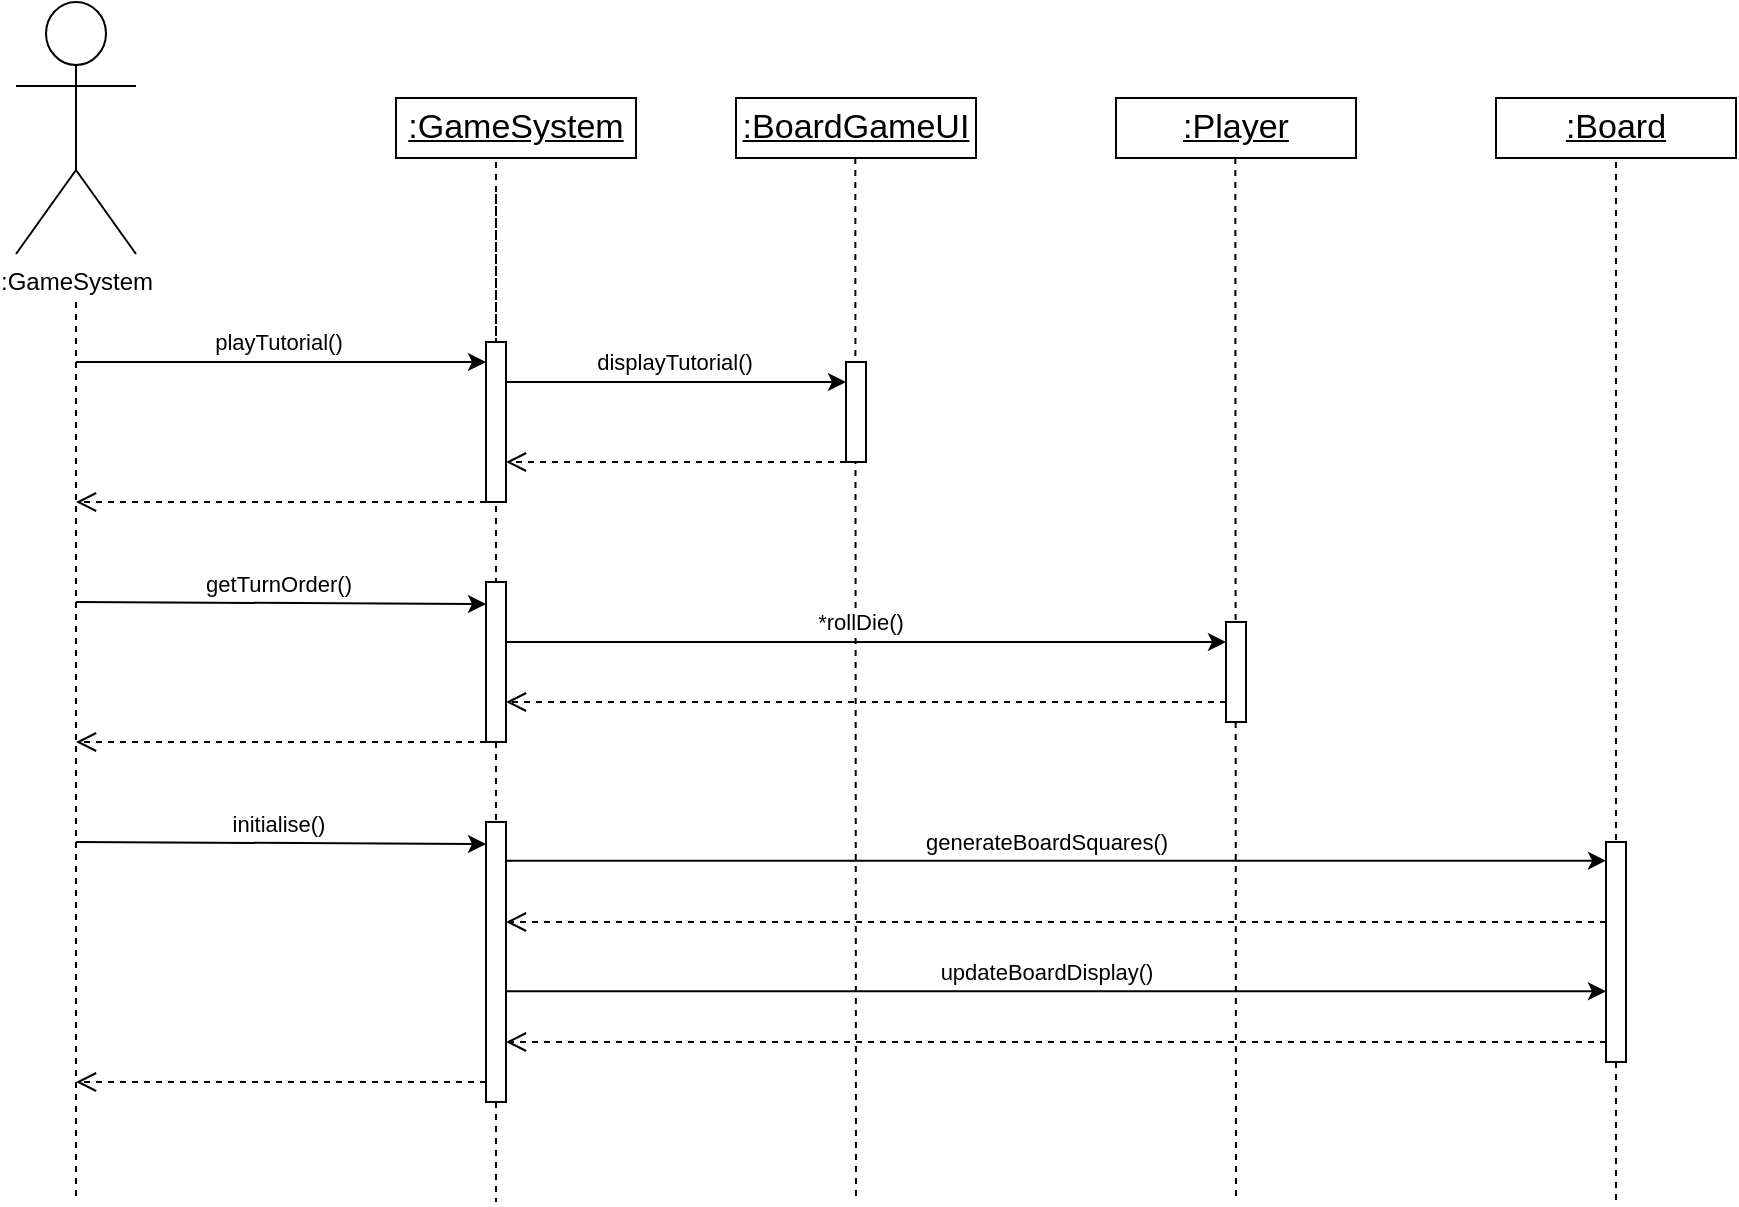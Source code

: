 <mxfile version="24.9.0" pages="4">
  <diagram id="BFhmOi5wU_xgaNPKwpR2" name="Start Game Setup &amp; Player Introduction">
    <mxGraphModel dx="1568" dy="797" grid="1" gridSize="10" guides="1" tooltips="1" connect="1" arrows="1" fold="1" page="1" pageScale="1" pageWidth="1169" pageHeight="827" math="0" shadow="0">
      <root>
        <mxCell id="0" />
        <mxCell id="1" parent="0" />
        <mxCell id="CB8T1kKB-QZbDKMBK94T-1" style="edgeStyle=orthogonalEdgeStyle;rounded=0;orthogonalLoop=1;jettySize=auto;html=1;dashed=1;endArrow=none;endFill=0;" parent="1" edge="1">
          <mxGeometry relative="1" as="geometry">
            <mxPoint x="70" y="640" as="targetPoint" />
            <mxPoint x="70" y="190" as="sourcePoint" />
          </mxGeometry>
        </mxCell>
        <mxCell id="CB8T1kKB-QZbDKMBK94T-2" value=":GameSystem" style="shape=umlActor;verticalLabelPosition=bottom;verticalAlign=top;html=1;outlineConnect=0;" parent="1" vertex="1">
          <mxGeometry x="40" y="40" width="60" height="126" as="geometry" />
        </mxCell>
        <mxCell id="CB8T1kKB-QZbDKMBK94T-4" value=":GameSystem" style="html=1;whiteSpace=wrap;fontStyle=4;fontSize=17;horizontal=1;" parent="1" vertex="1">
          <mxGeometry x="230" y="88" width="120" height="30" as="geometry" />
        </mxCell>
        <mxCell id="CB8T1kKB-QZbDKMBK94T-5" style="edgeStyle=orthogonalEdgeStyle;rounded=0;orthogonalLoop=1;jettySize=auto;html=1;dashed=1;endArrow=none;endFill=0;exitX=0.5;exitY=1;exitDx=0;exitDy=0;" parent="1" source="0vsVzLCJRV0ue-xMrHIm-22" edge="1">
          <mxGeometry relative="1" as="geometry">
            <mxPoint x="280" y="640" as="targetPoint" />
            <mxPoint x="280" y="136" as="sourcePoint" />
            <Array as="points">
              <mxPoint x="280" y="426" />
            </Array>
          </mxGeometry>
        </mxCell>
        <mxCell id="CB8T1kKB-QZbDKMBK94T-7" value="" style="edgeStyle=orthogonalEdgeStyle;rounded=0;orthogonalLoop=1;jettySize=auto;html=1;dashed=1;endArrow=none;endFill=0;exitX=0.5;exitY=1;exitDx=0;exitDy=0;" parent="1" source="CB8T1kKB-QZbDKMBK94T-4" edge="1">
          <mxGeometry relative="1" as="geometry">
            <mxPoint x="280" y="216" as="targetPoint" />
            <mxPoint x="280" y="76" as="sourcePoint" />
            <Array as="points">
              <mxPoint x="280" y="226" />
              <mxPoint x="280" y="226" />
            </Array>
          </mxGeometry>
        </mxCell>
        <mxCell id="0vsVzLCJRV0ue-xMrHIm-4" value="" style="endArrow=classic;html=1;rounded=0;" parent="1" target="0vsVzLCJRV0ue-xMrHIm-3" edge="1">
          <mxGeometry width="50" height="50" relative="1" as="geometry">
            <mxPoint x="70" y="220" as="sourcePoint" />
            <mxPoint x="160" y="220" as="targetPoint" />
          </mxGeometry>
        </mxCell>
        <mxCell id="0vsVzLCJRV0ue-xMrHIm-12" value="playTutorial()" style="edgeLabel;html=1;align=center;verticalAlign=middle;resizable=0;points=[];" parent="0vsVzLCJRV0ue-xMrHIm-4" vertex="1" connectable="0">
          <mxGeometry x="-0.019" relative="1" as="geometry">
            <mxPoint y="-10" as="offset" />
          </mxGeometry>
        </mxCell>
        <mxCell id="0vsVzLCJRV0ue-xMrHIm-19" value="" style="endArrow=classic;html=1;rounded=0;entryX=0;entryY=0;entryDx=0;entryDy=5;entryPerimeter=0;" parent="1" edge="1">
          <mxGeometry width="50" height="50" relative="1" as="geometry">
            <mxPoint x="70" y="340" as="sourcePoint" />
            <mxPoint x="275" y="341" as="targetPoint" />
          </mxGeometry>
        </mxCell>
        <mxCell id="0vsVzLCJRV0ue-xMrHIm-20" value="getTurnOrder()" style="edgeLabel;html=1;align=center;verticalAlign=middle;resizable=0;points=[];" parent="0vsVzLCJRV0ue-xMrHIm-19" vertex="1" connectable="0">
          <mxGeometry x="-0.019" relative="1" as="geometry">
            <mxPoint y="-10" as="offset" />
          </mxGeometry>
        </mxCell>
        <mxCell id="0vsVzLCJRV0ue-xMrHIm-23" value="" style="edgeStyle=orthogonalEdgeStyle;rounded=0;orthogonalLoop=1;jettySize=auto;html=1;dashed=1;endArrow=none;endFill=0;exitX=0.5;exitY=1;exitDx=0;exitDy=0;" parent="1" target="0vsVzLCJRV0ue-xMrHIm-22" edge="1">
          <mxGeometry relative="1" as="geometry">
            <mxPoint x="280" y="480" as="targetPoint" />
            <mxPoint x="280" y="136" as="sourcePoint" />
            <Array as="points">
              <mxPoint x="280" y="260" />
              <mxPoint x="280" y="260" />
            </Array>
          </mxGeometry>
        </mxCell>
        <mxCell id="0vsVzLCJRV0ue-xMrHIm-22" value="" style="html=1;points=[[0,0,0,0,5],[0,1,0,0,-5],[1,0,0,0,5],[1,1,0,0,-5]];perimeter=orthogonalPerimeter;outlineConnect=0;targetShapes=umlLifeline;portConstraint=eastwest;newEdgeStyle={&quot;curved&quot;:0,&quot;rounded&quot;:0};" parent="1" vertex="1">
          <mxGeometry x="275" y="330" width="10" height="80" as="geometry" />
        </mxCell>
        <mxCell id="0vsVzLCJRV0ue-xMrHIm-3" value="" style="html=1;points=[[0,0,0,0,5],[0,1,0,0,-5],[1,0,0,0,5],[1,1,0,0,-5]];perimeter=orthogonalPerimeter;outlineConnect=0;targetShapes=umlLifeline;portConstraint=eastwest;newEdgeStyle={&quot;curved&quot;:0,&quot;rounded&quot;:0};" parent="1" vertex="1">
          <mxGeometry x="275" y="210" width="10" height="80" as="geometry" />
        </mxCell>
        <mxCell id="0vsVzLCJRV0ue-xMrHIm-24" value="" style="endArrow=classic;html=1;rounded=0;entryX=0;entryY=0;entryDx=0;entryDy=5;entryPerimeter=0;" parent="1" edge="1">
          <mxGeometry width="50" height="50" relative="1" as="geometry">
            <mxPoint x="70" y="460" as="sourcePoint" />
            <mxPoint x="275" y="461" as="targetPoint" />
          </mxGeometry>
        </mxCell>
        <mxCell id="0vsVzLCJRV0ue-xMrHIm-25" value="initialise()" style="edgeLabel;html=1;align=center;verticalAlign=middle;resizable=0;points=[];" parent="0vsVzLCJRV0ue-xMrHIm-24" vertex="1" connectable="0">
          <mxGeometry x="-0.019" relative="1" as="geometry">
            <mxPoint y="-10" as="offset" />
          </mxGeometry>
        </mxCell>
        <mxCell id="0vsVzLCJRV0ue-xMrHIm-27" value="" style="html=1;points=[[0,0,0,0,5],[0,1,0,0,-5],[1,0,0,0,5],[1,1,0,0,-5]];perimeter=orthogonalPerimeter;outlineConnect=0;targetShapes=umlLifeline;portConstraint=eastwest;newEdgeStyle={&quot;curved&quot;:0,&quot;rounded&quot;:0};" parent="1" vertex="1">
          <mxGeometry x="275" y="450" width="10" height="140" as="geometry" />
        </mxCell>
        <mxCell id="Nckeg02XJ0LHELRJPL2k-1" value=":BoardGameUI" style="html=1;whiteSpace=wrap;fontStyle=4;fontSize=17;horizontal=1;" parent="1" vertex="1">
          <mxGeometry x="400" y="88" width="120" height="30" as="geometry" />
        </mxCell>
        <mxCell id="Nckeg02XJ0LHELRJPL2k-2" value="" style="endArrow=classic;html=1;rounded=0;" parent="1" edge="1" target="Nckeg02XJ0LHELRJPL2k-6">
          <mxGeometry width="50" height="50" relative="1" as="geometry">
            <mxPoint x="285" y="230" as="sourcePoint" />
            <mxPoint x="450" y="230" as="targetPoint" />
          </mxGeometry>
        </mxCell>
        <mxCell id="Nckeg02XJ0LHELRJPL2k-3" value="displayTutorial()" style="edgeLabel;html=1;align=center;verticalAlign=middle;resizable=0;points=[];strokeColor=#FF7575;fillColor=#FF6666;" parent="Nckeg02XJ0LHELRJPL2k-2" vertex="1" connectable="0">
          <mxGeometry x="-0.019" relative="1" as="geometry">
            <mxPoint y="-10" as="offset" />
          </mxGeometry>
        </mxCell>
        <mxCell id="Nckeg02XJ0LHELRJPL2k-8" value="" style="edgeStyle=orthogonalEdgeStyle;rounded=0;orthogonalLoop=1;jettySize=auto;html=1;dashed=1;endArrow=none;endFill=0;exitX=0.5;exitY=1;exitDx=0;exitDy=0;" parent="1" edge="1">
          <mxGeometry relative="1" as="geometry">
            <mxPoint x="460" y="640" as="targetPoint" />
            <mxPoint x="459.66" y="118" as="sourcePoint" />
            <Array as="points">
              <mxPoint x="460" y="210" />
              <mxPoint x="460" y="210" />
            </Array>
          </mxGeometry>
        </mxCell>
        <mxCell id="Nckeg02XJ0LHELRJPL2k-6" value="" style="html=1;points=[[0,0,0,0,5],[0,1,0,0,-5],[1,0,0,0,5],[1,1,0,0,-5]];perimeter=orthogonalPerimeter;outlineConnect=0;targetShapes=umlLifeline;portConstraint=eastwest;newEdgeStyle={&quot;curved&quot;:0,&quot;rounded&quot;:0};" parent="1" vertex="1">
          <mxGeometry x="455" y="220" width="10" height="50" as="geometry" />
        </mxCell>
        <mxCell id="Nckeg02XJ0LHELRJPL2k-11" value=":Player" style="html=1;whiteSpace=wrap;fontStyle=4;fontSize=17;horizontal=1;" parent="1" vertex="1">
          <mxGeometry x="590" y="88" width="120" height="30" as="geometry" />
        </mxCell>
        <mxCell id="Nckeg02XJ0LHELRJPL2k-12" value="" style="edgeStyle=orthogonalEdgeStyle;rounded=0;orthogonalLoop=1;jettySize=auto;html=1;dashed=1;endArrow=none;endFill=0;exitX=0.5;exitY=1;exitDx=0;exitDy=0;" parent="1" edge="1">
          <mxGeometry relative="1" as="geometry">
            <mxPoint x="650" y="640" as="targetPoint" />
            <mxPoint x="649.66" y="118" as="sourcePoint" />
            <Array as="points">
              <mxPoint x="650" y="210" />
              <mxPoint x="650" y="210" />
            </Array>
          </mxGeometry>
        </mxCell>
        <mxCell id="Nckeg02XJ0LHELRJPL2k-13" value="" style="html=1;points=[[0,0,0,0,5],[0,1,0,0,-5],[1,0,0,0,5],[1,1,0,0,-5]];perimeter=orthogonalPerimeter;outlineConnect=0;targetShapes=umlLifeline;portConstraint=eastwest;newEdgeStyle={&quot;curved&quot;:0,&quot;rounded&quot;:0};" parent="1" vertex="1">
          <mxGeometry x="645" y="350" width="10" height="50" as="geometry" />
        </mxCell>
        <mxCell id="Nckeg02XJ0LHELRJPL2k-14" value="" style="endArrow=classic;html=1;rounded=0;" parent="1" edge="1">
          <mxGeometry width="50" height="50" relative="1" as="geometry">
            <mxPoint x="285" y="360" as="sourcePoint" />
            <mxPoint x="645" y="360" as="targetPoint" />
          </mxGeometry>
        </mxCell>
        <mxCell id="Nckeg02XJ0LHELRJPL2k-15" value="*rollDie()" style="edgeLabel;html=1;align=center;verticalAlign=middle;resizable=0;points=[];" parent="Nckeg02XJ0LHELRJPL2k-14" vertex="1" connectable="0">
          <mxGeometry x="-0.019" relative="1" as="geometry">
            <mxPoint y="-10" as="offset" />
          </mxGeometry>
        </mxCell>
        <mxCell id="Nckeg02XJ0LHELRJPL2k-18" value=":Board" style="html=1;whiteSpace=wrap;fontStyle=4;fontSize=17;horizontal=1;" parent="1" vertex="1">
          <mxGeometry x="780" y="88" width="120" height="30" as="geometry" />
        </mxCell>
        <mxCell id="Nckeg02XJ0LHELRJPL2k-19" value="" style="edgeStyle=orthogonalEdgeStyle;rounded=0;orthogonalLoop=1;jettySize=auto;html=1;dashed=1;endArrow=none;endFill=0;" parent="1" edge="1">
          <mxGeometry relative="1" as="geometry">
            <mxPoint x="840" y="640" as="targetPoint" />
            <mxPoint x="840" y="120" as="sourcePoint" />
            <Array as="points">
              <mxPoint x="839.66" y="120" />
              <mxPoint x="839.66" y="120" />
            </Array>
          </mxGeometry>
        </mxCell>
        <mxCell id="Nckeg02XJ0LHELRJPL2k-20" value="" style="html=1;points=[[0,0,0,0,5],[0,1,0,0,-5],[1,0,0,0,5],[1,1,0,0,-5]];perimeter=orthogonalPerimeter;outlineConnect=0;targetShapes=umlLifeline;portConstraint=eastwest;newEdgeStyle={&quot;curved&quot;:0,&quot;rounded&quot;:0};" parent="1" vertex="1">
          <mxGeometry x="835" y="460" width="10" height="110" as="geometry" />
        </mxCell>
        <mxCell id="Nckeg02XJ0LHELRJPL2k-22" value="" style="endArrow=classic;html=1;rounded=0;" parent="1" edge="1">
          <mxGeometry width="50" height="50" relative="1" as="geometry">
            <mxPoint x="285" y="469.32" as="sourcePoint" />
            <mxPoint x="835" y="469.32" as="targetPoint" />
          </mxGeometry>
        </mxCell>
        <mxCell id="Nckeg02XJ0LHELRJPL2k-23" value="generateBoardSquares()" style="edgeLabel;html=1;align=center;verticalAlign=middle;resizable=0;points=[];" parent="Nckeg02XJ0LHELRJPL2k-22" vertex="1" connectable="0">
          <mxGeometry x="-0.019" relative="1" as="geometry">
            <mxPoint y="-10" as="offset" />
          </mxGeometry>
        </mxCell>
        <mxCell id="Nckeg02XJ0LHELRJPL2k-27" value="" style="endArrow=classic;html=1;rounded=0;" parent="1" edge="1">
          <mxGeometry width="50" height="50" relative="1" as="geometry">
            <mxPoint x="285" y="534.66" as="sourcePoint" />
            <mxPoint x="835" y="534.66" as="targetPoint" />
          </mxGeometry>
        </mxCell>
        <mxCell id="Nckeg02XJ0LHELRJPL2k-28" value="updateBoardDisplay()" style="edgeLabel;html=1;align=center;verticalAlign=middle;resizable=0;points=[];" parent="Nckeg02XJ0LHELRJPL2k-27" vertex="1" connectable="0">
          <mxGeometry x="-0.019" relative="1" as="geometry">
            <mxPoint y="-10" as="offset" />
          </mxGeometry>
        </mxCell>
        <mxCell id="0EaGILhdGWdBPfuvwY8q-1" value="" style="html=1;verticalAlign=bottom;endArrow=open;dashed=1;endSize=8;curved=0;rounded=0;" edge="1" parent="1" target="0vsVzLCJRV0ue-xMrHIm-3">
          <mxGeometry relative="1" as="geometry">
            <mxPoint x="310" y="270" as="targetPoint" />
            <mxPoint x="455" y="270" as="sourcePoint" />
          </mxGeometry>
        </mxCell>
        <mxCell id="0EaGILhdGWdBPfuvwY8q-3" value="" style="html=1;verticalAlign=bottom;endArrow=open;dashed=1;endSize=8;curved=0;rounded=0;" edge="1" parent="1" source="0vsVzLCJRV0ue-xMrHIm-3">
          <mxGeometry relative="1" as="geometry">
            <mxPoint x="70" y="290" as="targetPoint" />
            <mxPoint x="270" y="290" as="sourcePoint" />
          </mxGeometry>
        </mxCell>
        <mxCell id="0EaGILhdGWdBPfuvwY8q-4" value="" style="html=1;verticalAlign=bottom;endArrow=open;dashed=1;endSize=8;curved=0;rounded=0;" edge="1" parent="1">
          <mxGeometry relative="1" as="geometry">
            <mxPoint x="285" y="390" as="targetPoint" />
            <mxPoint x="645" y="390" as="sourcePoint" />
          </mxGeometry>
        </mxCell>
        <mxCell id="0EaGILhdGWdBPfuvwY8q-5" value="" style="html=1;verticalAlign=bottom;endArrow=open;dashed=1;endSize=8;curved=0;rounded=0;" edge="1" parent="1" source="0vsVzLCJRV0ue-xMrHIm-22">
          <mxGeometry relative="1" as="geometry">
            <mxPoint x="70" y="410" as="targetPoint" />
            <mxPoint x="260" y="410" as="sourcePoint" />
          </mxGeometry>
        </mxCell>
        <mxCell id="0EaGILhdGWdBPfuvwY8q-6" value="" style="html=1;verticalAlign=bottom;endArrow=open;dashed=1;endSize=8;curved=0;rounded=0;exitX=0.5;exitY=0.364;exitDx=0;exitDy=0;exitPerimeter=0;" edge="1" parent="1" target="0vsVzLCJRV0ue-xMrHIm-27">
          <mxGeometry relative="1" as="geometry">
            <mxPoint x="310" y="500" as="targetPoint" />
            <mxPoint x="835" y="500.04" as="sourcePoint" />
            <Array as="points">
              <mxPoint x="335" y="500" />
            </Array>
          </mxGeometry>
        </mxCell>
        <mxCell id="0EaGILhdGWdBPfuvwY8q-7" value="" style="html=1;verticalAlign=bottom;endArrow=open;dashed=1;endSize=8;curved=0;rounded=0;exitX=0.5;exitY=0.364;exitDx=0;exitDy=0;exitPerimeter=0;" edge="1" parent="1">
          <mxGeometry relative="1" as="geometry">
            <mxPoint x="285" y="560" as="targetPoint" />
            <mxPoint x="835" y="560.04" as="sourcePoint" />
            <Array as="points">
              <mxPoint x="335" y="560" />
            </Array>
          </mxGeometry>
        </mxCell>
        <mxCell id="0EaGILhdGWdBPfuvwY8q-8" value="" style="html=1;verticalAlign=bottom;endArrow=open;dashed=1;endSize=8;curved=0;rounded=0;" edge="1" parent="1">
          <mxGeometry relative="1" as="geometry">
            <mxPoint x="70" y="580" as="targetPoint" />
            <mxPoint x="275" y="580" as="sourcePoint" />
          </mxGeometry>
        </mxCell>
      </root>
    </mxGraphModel>
  </diagram>
  <diagram id="1gTBsRZRr8wAKN8Hd8PT" name="Resolve End of Round">
    <mxGraphModel dx="1568" dy="797" grid="1" gridSize="10" guides="1" tooltips="1" connect="1" arrows="1" fold="1" page="1" pageScale="1" pageWidth="1169" pageHeight="827" math="0" shadow="0">
      <root>
        <mxCell id="0" />
        <mxCell id="1" parent="0" />
        <mxCell id="EyYJ2yW6J9hGM3Kc2w8u-1" style="edgeStyle=orthogonalEdgeStyle;rounded=0;orthogonalLoop=1;jettySize=auto;html=1;dashed=1;endArrow=none;endFill=0;" parent="1" edge="1">
          <mxGeometry relative="1" as="geometry">
            <mxPoint x="80" y="440" as="targetPoint" />
            <mxPoint x="80" y="190" as="sourcePoint" />
          </mxGeometry>
        </mxCell>
        <mxCell id="EyYJ2yW6J9hGM3Kc2w8u-2" value=":Player" style="shape=umlActor;verticalLabelPosition=bottom;verticalAlign=top;html=1;outlineConnect=0;" parent="1" vertex="1">
          <mxGeometry x="50" y="40" width="60" height="126" as="geometry" />
        </mxCell>
        <mxCell id="EyYJ2yW6J9hGM3Kc2w8u-3" value=":GameSystem" style="html=1;whiteSpace=wrap;fontStyle=4;fontSize=17;horizontal=1;" parent="1" vertex="1">
          <mxGeometry x="240" y="88" width="120" height="30" as="geometry" />
        </mxCell>
        <mxCell id="EyYJ2yW6J9hGM3Kc2w8u-4" value="" style="edgeStyle=orthogonalEdgeStyle;rounded=0;orthogonalLoop=1;jettySize=auto;html=1;dashed=1;endArrow=none;endFill=0;exitX=0.5;exitY=1;exitDx=0;exitDy=0;" parent="1" source="EyYJ2yW6J9hGM3Kc2w8u-3" edge="1">
          <mxGeometry relative="1" as="geometry">
            <mxPoint x="290" y="216" as="targetPoint" />
            <mxPoint x="290" y="76" as="sourcePoint" />
            <Array as="points">
              <mxPoint x="290" y="226" />
              <mxPoint x="290" y="226" />
            </Array>
          </mxGeometry>
        </mxCell>
        <mxCell id="EyYJ2yW6J9hGM3Kc2w8u-5" value="" style="endArrow=classic;html=1;rounded=0;" parent="1" target="EyYJ2yW6J9hGM3Kc2w8u-9" edge="1">
          <mxGeometry width="50" height="50" relative="1" as="geometry">
            <mxPoint x="80" y="220" as="sourcePoint" />
            <mxPoint x="170" y="220" as="targetPoint" />
          </mxGeometry>
        </mxCell>
        <mxCell id="EyYJ2yW6J9hGM3Kc2w8u-6" value="endRound()" style="edgeLabel;html=1;align=center;verticalAlign=middle;resizable=0;points=[];" parent="EyYJ2yW6J9hGM3Kc2w8u-5" vertex="1" connectable="0">
          <mxGeometry x="-0.019" relative="1" as="geometry">
            <mxPoint y="-10" as="offset" />
          </mxGeometry>
        </mxCell>
        <mxCell id="EyYJ2yW6J9hGM3Kc2w8u-8" value="" style="edgeStyle=orthogonalEdgeStyle;rounded=0;orthogonalLoop=1;jettySize=auto;html=1;dashed=1;endArrow=none;endFill=0;exitX=0.5;exitY=1;exitDx=0;exitDy=0;" parent="1" edge="1">
          <mxGeometry relative="1" as="geometry">
            <mxPoint x="290" y="440" as="targetPoint" />
            <mxPoint x="290" y="136" as="sourcePoint" />
            <Array as="points">
              <mxPoint x="290" y="260" />
              <mxPoint x="290" y="260" />
            </Array>
          </mxGeometry>
        </mxCell>
        <mxCell id="EyYJ2yW6J9hGM3Kc2w8u-9" value="" style="html=1;points=[[0,0,0,0,5],[0,1,0,0,-5],[1,0,0,0,5],[1,1,0,0,-5]];perimeter=orthogonalPerimeter;outlineConnect=0;targetShapes=umlLifeline;portConstraint=eastwest;newEdgeStyle={&quot;curved&quot;:0,&quot;rounded&quot;:0};" parent="1" vertex="1">
          <mxGeometry x="285" y="210" width="10" height="180" as="geometry" />
        </mxCell>
        <mxCell id="EyYJ2yW6J9hGM3Kc2w8u-10" value="" style="endArrow=classic;html=1;rounded=0;" parent="1" target="EyYJ2yW6J9hGM3Kc2w8u-14" edge="1">
          <mxGeometry width="50" height="50" relative="1" as="geometry">
            <mxPoint x="295" y="230" as="sourcePoint" />
            <mxPoint x="385" y="230" as="targetPoint" />
          </mxGeometry>
        </mxCell>
        <mxCell id="EyYJ2yW6J9hGM3Kc2w8u-11" value="generateMoreSquares()" style="edgeLabel;html=1;align=center;verticalAlign=middle;resizable=0;points=[];" parent="EyYJ2yW6J9hGM3Kc2w8u-10" vertex="1" connectable="0">
          <mxGeometry x="-0.019" relative="1" as="geometry">
            <mxPoint y="-10" as="offset" />
          </mxGeometry>
        </mxCell>
        <mxCell id="EyYJ2yW6J9hGM3Kc2w8u-12" value=":Board" style="html=1;whiteSpace=wrap;fontStyle=4;fontSize=17;horizontal=1;" parent="1" vertex="1">
          <mxGeometry x="455" y="88" width="100" height="30" as="geometry" />
        </mxCell>
        <mxCell id="EyYJ2yW6J9hGM3Kc2w8u-13" value="" style="edgeStyle=orthogonalEdgeStyle;rounded=0;orthogonalLoop=1;jettySize=auto;html=1;dashed=1;endArrow=none;endFill=0;exitX=0.5;exitY=1;exitDx=0;exitDy=0;" parent="1" edge="1">
          <mxGeometry relative="1" as="geometry">
            <mxPoint x="505" y="440" as="targetPoint" />
            <mxPoint x="504.71" y="118" as="sourcePoint" />
            <Array as="points">
              <mxPoint x="504.71" y="242" />
              <mxPoint x="504.71" y="242" />
            </Array>
          </mxGeometry>
        </mxCell>
        <mxCell id="EyYJ2yW6J9hGM3Kc2w8u-14" value="" style="html=1;points=[[0,0,0,0,5],[0,1,0,0,-5],[1,0,0,0,5],[1,1,0,0,-5]];perimeter=orthogonalPerimeter;outlineConnect=0;targetShapes=umlLifeline;portConstraint=eastwest;newEdgeStyle={&quot;curved&quot;:0,&quot;rounded&quot;:0};" parent="1" vertex="1">
          <mxGeometry x="500" y="220" width="10" height="150" as="geometry" />
        </mxCell>
        <mxCell id="3tpPP3syLz1Yh3ShNfxO-2" value=":Pothole" style="html=1;whiteSpace=wrap;fontStyle=4;fontSize=17;horizontal=1;" parent="1" vertex="1">
          <mxGeometry x="640" y="88" width="100" height="30" as="geometry" />
        </mxCell>
        <mxCell id="3tpPP3syLz1Yh3ShNfxO-3" value="" style="edgeStyle=orthogonalEdgeStyle;rounded=0;orthogonalLoop=1;jettySize=auto;html=1;dashed=1;endArrow=none;endFill=0;exitX=0.5;exitY=1;exitDx=0;exitDy=0;" parent="1" edge="1">
          <mxGeometry relative="1" as="geometry">
            <mxPoint x="690" y="440" as="targetPoint" />
            <mxPoint x="689.71" y="118" as="sourcePoint" />
            <Array as="points">
              <mxPoint x="689.71" y="242" />
              <mxPoint x="689.71" y="242" />
            </Array>
          </mxGeometry>
        </mxCell>
        <mxCell id="3tpPP3syLz1Yh3ShNfxO-4" value="" style="html=1;points=[[0,0,0,0,5],[0,1,0,0,-5],[1,0,0,0,5],[1,1,0,0,-5]];perimeter=orthogonalPerimeter;outlineConnect=0;targetShapes=umlLifeline;portConstraint=eastwest;newEdgeStyle={&quot;curved&quot;:0,&quot;rounded&quot;:0};" parent="1" vertex="1">
          <mxGeometry x="685" y="250" width="10" height="50" as="geometry" />
        </mxCell>
        <mxCell id="3tpPP3syLz1Yh3ShNfxO-5" value="" style="endArrow=classic;html=1;rounded=0;" parent="1" edge="1">
          <mxGeometry width="50" height="50" relative="1" as="geometry">
            <mxPoint x="510" y="254.66" as="sourcePoint" />
            <mxPoint x="685" y="254.66" as="targetPoint" />
          </mxGeometry>
        </mxCell>
        <mxCell id="3tpPP3syLz1Yh3ShNfxO-6" value="increasePotholeSize()" style="edgeLabel;html=1;align=center;verticalAlign=middle;resizable=0;points=[];" parent="3tpPP3syLz1Yh3ShNfxO-5" vertex="1" connectable="0">
          <mxGeometry x="-0.019" relative="1" as="geometry">
            <mxPoint y="-10" as="offset" />
          </mxGeometry>
        </mxCell>
        <mxCell id="3tpPP3syLz1Yh3ShNfxO-11" value="" style="endArrow=classic;html=1;rounded=0;" parent="1" edge="1">
          <mxGeometry width="50" height="50" relative="1" as="geometry">
            <mxPoint x="295" y="330" as="sourcePoint" />
            <mxPoint x="500" y="330" as="targetPoint" />
          </mxGeometry>
        </mxCell>
        <mxCell id="3tpPP3syLz1Yh3ShNfxO-12" value="updateBoardDisplay()" style="edgeLabel;html=1;align=center;verticalAlign=middle;resizable=0;points=[];" parent="3tpPP3syLz1Yh3ShNfxO-11" vertex="1" connectable="0">
          <mxGeometry x="-0.019" relative="1" as="geometry">
            <mxPoint y="-10" as="offset" />
          </mxGeometry>
        </mxCell>
        <mxCell id="cSmAuIlRUAFHHIZZqVkZ-1" value="" style="html=1;verticalAlign=bottom;endArrow=open;dashed=1;endSize=8;curved=0;rounded=0;" edge="1" parent="1" target="EyYJ2yW6J9hGM3Kc2w8u-14">
          <mxGeometry relative="1" as="geometry">
            <mxPoint x="550" y="290" as="targetPoint" />
            <mxPoint x="685" y="290" as="sourcePoint" />
          </mxGeometry>
        </mxCell>
        <mxCell id="cSmAuIlRUAFHHIZZqVkZ-2" value="" style="html=1;verticalAlign=bottom;endArrow=open;dashed=1;endSize=8;curved=0;rounded=0;" edge="1" parent="1">
          <mxGeometry relative="1" as="geometry">
            <mxPoint x="295" y="299.66" as="targetPoint" />
            <mxPoint x="500" y="299.66" as="sourcePoint" />
          </mxGeometry>
        </mxCell>
        <mxCell id="cSmAuIlRUAFHHIZZqVkZ-3" value="" style="html=1;verticalAlign=bottom;endArrow=open;dashed=1;endSize=8;curved=0;rounded=0;" edge="1" parent="1">
          <mxGeometry relative="1" as="geometry">
            <mxPoint x="295" y="360" as="targetPoint" />
            <mxPoint x="500" y="360" as="sourcePoint" />
          </mxGeometry>
        </mxCell>
        <mxCell id="cSmAuIlRUAFHHIZZqVkZ-4" value="" style="html=1;verticalAlign=bottom;endArrow=open;dashed=1;endSize=8;curved=0;rounded=0;" edge="1" parent="1">
          <mxGeometry relative="1" as="geometry">
            <mxPoint x="80" y="380" as="targetPoint" />
            <mxPoint x="285" y="380" as="sourcePoint" />
          </mxGeometry>
        </mxCell>
      </root>
    </mxGraphModel>
  </diagram>
  <diagram id="SiPAjbxsBSBmqvlJHXYI" name="Declare game winner">
    <mxGraphModel dx="1299" dy="661" grid="1" gridSize="10" guides="1" tooltips="1" connect="1" arrows="1" fold="1" page="1" pageScale="1" pageWidth="1169" pageHeight="827" math="0" shadow="0">
      <root>
        <mxCell id="0" />
        <mxCell id="1" parent="0" />
        <mxCell id="mCKuifK9pSoZSj8asz60-1" style="edgeStyle=orthogonalEdgeStyle;rounded=0;orthogonalLoop=1;jettySize=auto;html=1;dashed=1;endArrow=none;endFill=0;" parent="1" edge="1">
          <mxGeometry relative="1" as="geometry">
            <mxPoint x="80" y="400" as="targetPoint" />
            <mxPoint x="80" y="190" as="sourcePoint" />
          </mxGeometry>
        </mxCell>
        <mxCell id="mCKuifK9pSoZSj8asz60-2" value=":GameSystem" style="shape=umlActor;verticalLabelPosition=bottom;verticalAlign=top;html=1;outlineConnect=0;" parent="1" vertex="1">
          <mxGeometry x="50" y="40" width="60" height="126" as="geometry" />
        </mxCell>
        <mxCell id="mCKuifK9pSoZSj8asz60-3" value=":BoardGameUI" style="html=1;whiteSpace=wrap;fontStyle=4;fontSize=17;horizontal=1;" parent="1" vertex="1">
          <mxGeometry x="230" y="88" width="120" height="30" as="geometry" />
        </mxCell>
        <mxCell id="mCKuifK9pSoZSj8asz60-4" value="" style="edgeStyle=orthogonalEdgeStyle;rounded=0;orthogonalLoop=1;jettySize=auto;html=1;dashed=1;endArrow=none;endFill=0;exitX=0.5;exitY=1;exitDx=0;exitDy=0;" parent="1" source="mCKuifK9pSoZSj8asz60-3" edge="1">
          <mxGeometry relative="1" as="geometry">
            <mxPoint x="290" y="216" as="targetPoint" />
            <mxPoint x="290" y="76" as="sourcePoint" />
            <Array as="points">
              <mxPoint x="290" y="226" />
              <mxPoint x="290" y="226" />
            </Array>
          </mxGeometry>
        </mxCell>
        <mxCell id="mCKuifK9pSoZSj8asz60-5" value="" style="endArrow=classic;html=1;rounded=0;" parent="1" target="mCKuifK9pSoZSj8asz60-9" edge="1">
          <mxGeometry width="50" height="50" relative="1" as="geometry">
            <mxPoint x="80" y="220" as="sourcePoint" />
            <mxPoint x="170" y="220" as="targetPoint" />
          </mxGeometry>
        </mxCell>
        <mxCell id="mCKuifK9pSoZSj8asz60-6" value="declareWinner()" style="edgeLabel;html=1;align=center;verticalAlign=middle;resizable=0;points=[];" parent="mCKuifK9pSoZSj8asz60-5" vertex="1" connectable="0">
          <mxGeometry x="-0.019" relative="1" as="geometry">
            <mxPoint y="-10" as="offset" />
          </mxGeometry>
        </mxCell>
        <mxCell id="mCKuifK9pSoZSj8asz60-8" value="" style="edgeStyle=orthogonalEdgeStyle;rounded=0;orthogonalLoop=1;jettySize=auto;html=1;dashed=1;endArrow=none;endFill=0;exitX=0.5;exitY=1;exitDx=0;exitDy=0;" parent="1" edge="1">
          <mxGeometry relative="1" as="geometry">
            <mxPoint x="290" y="400" as="targetPoint" />
            <mxPoint x="290" y="136" as="sourcePoint" />
            <Array as="points">
              <mxPoint x="290" y="260" />
              <mxPoint x="290" y="260" />
            </Array>
          </mxGeometry>
        </mxCell>
        <mxCell id="mCKuifK9pSoZSj8asz60-9" value="" style="html=1;points=[[0,0,0,0,5],[0,1,0,0,-5],[1,0,0,0,5],[1,1,0,0,-5]];perimeter=orthogonalPerimeter;outlineConnect=0;targetShapes=umlLifeline;portConstraint=eastwest;newEdgeStyle={&quot;curved&quot;:0,&quot;rounded&quot;:0};" parent="1" vertex="1">
          <mxGeometry x="285" y="210" width="10" height="50" as="geometry" />
        </mxCell>
        <mxCell id="_Kd45QQ9P5K5pmmJC9rL-1" value="" style="html=1;verticalAlign=bottom;endArrow=open;dashed=1;endSize=8;curved=0;rounded=0;" edge="1" parent="1">
          <mxGeometry relative="1" as="geometry">
            <mxPoint x="80" y="250" as="targetPoint" />
            <mxPoint x="285" y="250" as="sourcePoint" />
          </mxGeometry>
        </mxCell>
      </root>
    </mxGraphModel>
  </diagram>
  <diagram name="Encounter Knowledge" id="dKXVjFSks01nORZwe0Oq">
    <mxGraphModel dx="1568" dy="797" grid="1" gridSize="10" guides="1" tooltips="1" connect="1" arrows="1" fold="1" page="1" pageScale="1" pageWidth="1169" pageHeight="827" math="0" shadow="0">
      <root>
        <mxCell id="5QnwjZsneoWGY2_aBl7V-0" />
        <mxCell id="5QnwjZsneoWGY2_aBl7V-1" parent="5QnwjZsneoWGY2_aBl7V-0" />
        <mxCell id="593H2VnMmC3GUFmpOZyy-49" style="edgeStyle=orthogonalEdgeStyle;rounded=0;orthogonalLoop=1;jettySize=auto;html=1;dashed=1;endArrow=none;endFill=0;exitX=0.5;exitY=1;exitDx=0;exitDy=0;" parent="5QnwjZsneoWGY2_aBl7V-1" source="593H2VnMmC3GUFmpOZyy-57" edge="1">
          <mxGeometry relative="1" as="geometry">
            <mxPoint x="525" y="760" as="targetPoint" />
            <mxPoint x="524.5" y="78" as="sourcePoint" />
          </mxGeometry>
        </mxCell>
        <mxCell id="593H2VnMmC3GUFmpOZyy-50" value=":Board" style="html=1;whiteSpace=wrap;fontStyle=4;fontSize=17;horizontal=1;" parent="5QnwjZsneoWGY2_aBl7V-1" vertex="1">
          <mxGeometry x="265" y="48" width="100" height="30" as="geometry" />
        </mxCell>
        <mxCell id="593H2VnMmC3GUFmpOZyy-51" style="edgeStyle=orthogonalEdgeStyle;rounded=0;orthogonalLoop=1;jettySize=auto;html=1;dashed=1;endArrow=none;endFill=0;exitX=0.5;exitY=1;exitDx=0;exitDy=0;" parent="5QnwjZsneoWGY2_aBl7V-1" edge="1">
          <mxGeometry relative="1" as="geometry">
            <mxPoint x="315" y="760" as="targetPoint" />
            <mxPoint x="315" y="96" as="sourcePoint" />
            <Array as="points">
              <mxPoint x="315" y="386" />
            </Array>
          </mxGeometry>
        </mxCell>
        <mxCell id="593H2VnMmC3GUFmpOZyy-52" value="return Knowledge Square" style="html=1;verticalAlign=bottom;endArrow=open;dashed=1;endSize=8;curved=0;rounded=0;" parent="5QnwjZsneoWGY2_aBl7V-1" source="593H2VnMmC3GUFmpOZyy-54" edge="1">
          <mxGeometry relative="1" as="geometry">
            <mxPoint x="105" y="240" as="targetPoint" />
            <mxPoint x="315" y="436" as="sourcePoint" />
          </mxGeometry>
        </mxCell>
        <mxCell id="593H2VnMmC3GUFmpOZyy-53" value="" style="edgeStyle=orthogonalEdgeStyle;rounded=0;orthogonalLoop=1;jettySize=auto;html=1;dashed=1;endArrow=none;endFill=0;exitX=0.5;exitY=1;exitDx=0;exitDy=0;" parent="5QnwjZsneoWGY2_aBl7V-1" source="593H2VnMmC3GUFmpOZyy-50" target="593H2VnMmC3GUFmpOZyy-54" edge="1">
          <mxGeometry relative="1" as="geometry">
            <mxPoint x="315" y="296" as="targetPoint" />
            <mxPoint x="315" y="36" as="sourcePoint" />
            <Array as="points">
              <mxPoint x="315" y="186" />
              <mxPoint x="315" y="186" />
            </Array>
          </mxGeometry>
        </mxCell>
        <mxCell id="593H2VnMmC3GUFmpOZyy-54" value="" style="html=1;points=[[0,0,0,0,5],[0,1,0,0,-5],[1,0,0,0,5],[1,1,0,0,-5]];perimeter=orthogonalPerimeter;outlineConnect=0;targetShapes=umlLifeline;portConstraint=eastwest;newEdgeStyle={&quot;curved&quot;:0,&quot;rounded&quot;:0};" parent="5QnwjZsneoWGY2_aBl7V-1" vertex="1">
          <mxGeometry x="310" y="170" width="10" height="70" as="geometry" />
        </mxCell>
        <mxCell id="593H2VnMmC3GUFmpOZyy-55" value="" style="html=1;points=[[0,0,0,0,5],[0,1,0,0,-5],[1,0,0,0,5],[1,1,0,0,-5]];perimeter=orthogonalPerimeter;outlineConnect=0;targetShapes=umlLifeline;portConstraint=eastwest;newEdgeStyle={&quot;curved&quot;:0,&quot;rounded&quot;:0};" parent="5QnwjZsneoWGY2_aBl7V-1" vertex="1">
          <mxGeometry x="520" y="260" width="10" height="390" as="geometry" />
        </mxCell>
        <mxCell id="593H2VnMmC3GUFmpOZyy-56" value="activateSquareEffect()" style="html=1;verticalAlign=bottom;endArrow=block;curved=0;rounded=0;" parent="5QnwjZsneoWGY2_aBl7V-1" edge="1">
          <mxGeometry x="-0.0" width="80" relative="1" as="geometry">
            <mxPoint x="105" y="270.39" as="sourcePoint" />
            <mxPoint x="520" y="270.39" as="targetPoint" />
            <mxPoint as="offset" />
          </mxGeometry>
        </mxCell>
        <mxCell id="593H2VnMmC3GUFmpOZyy-57" value=":Knowledge" style="html=1;whiteSpace=wrap;fontStyle=4;fontSize=17;horizontal=1;" parent="5QnwjZsneoWGY2_aBl7V-1" vertex="1">
          <mxGeometry x="475" y="48" width="100" height="30" as="geometry" />
        </mxCell>
        <mxCell id="593H2VnMmC3GUFmpOZyy-58" value=":Player" style="shape=umlActor;verticalLabelPosition=bottom;verticalAlign=top;html=1;outlineConnect=0;" parent="5QnwjZsneoWGY2_aBl7V-1" vertex="1">
          <mxGeometry x="685" y="40" width="60" height="126" as="geometry" />
        </mxCell>
        <mxCell id="593H2VnMmC3GUFmpOZyy-59" value="" style="edgeStyle=orthogonalEdgeStyle;rounded=0;orthogonalLoop=1;jettySize=auto;html=1;dashed=1;endArrow=none;endFill=0;" parent="5QnwjZsneoWGY2_aBl7V-1" edge="1">
          <mxGeometry relative="1" as="geometry">
            <mxPoint x="715" y="760" as="targetPoint" />
            <mxPoint x="714.66" y="409.97" as="sourcePoint" />
            <Array as="points">
              <mxPoint x="714.66" y="189.97" />
              <mxPoint x="714.66" y="189.97" />
            </Array>
          </mxGeometry>
        </mxCell>
        <mxCell id="593H2VnMmC3GUFmpOZyy-60" value="Player confirms action" style="html=1;verticalAlign=bottom;endArrow=block;curved=0;rounded=0;fontColor=#000000;" parent="5QnwjZsneoWGY2_aBl7V-1" target="593H2VnMmC3GUFmpOZyy-64" edge="1">
          <mxGeometry x="-0.004" width="80" relative="1" as="geometry">
            <mxPoint x="530" y="440" as="sourcePoint" />
            <mxPoint x="695" y="440" as="targetPoint" />
            <mxPoint as="offset" />
          </mxGeometry>
        </mxCell>
        <mxCell id="593H2VnMmC3GUFmpOZyy-61" value="" style="edgeStyle=orthogonalEdgeStyle;rounded=0;orthogonalLoop=1;jettySize=auto;html=1;dashed=1;endArrow=none;endFill=0;exitX=0.497;exitY=0.946;exitDx=0;exitDy=0;exitPerimeter=0;" parent="5QnwjZsneoWGY2_aBl7V-1" source="593H2VnMmC3GUFmpOZyy-70" edge="1">
          <mxGeometry relative="1" as="geometry">
            <mxPoint x="105" y="760" as="targetPoint" />
            <mxPoint x="105" y="80" as="sourcePoint" />
            <Array as="points">
              <mxPoint x="105" y="340" />
              <mxPoint x="105" y="340" />
            </Array>
          </mxGeometry>
        </mxCell>
        <mxCell id="593H2VnMmC3GUFmpOZyy-62" value="askQuestion(question)" style="html=1;align=left;spacingLeft=2;endArrow=block;rounded=0;edgeStyle=orthogonalEdgeStyle;curved=0;rounded=0;fontColor=#000000;" parent="5QnwjZsneoWGY2_aBl7V-1" target="593H2VnMmC3GUFmpOZyy-55" edge="1">
          <mxGeometry relative="1" as="geometry">
            <mxPoint x="530" y="380" as="sourcePoint" />
            <Array as="points">
              <mxPoint x="565" y="380" />
              <mxPoint x="565" y="400" />
            </Array>
            <mxPoint x="535" y="400" as="targetPoint" />
          </mxGeometry>
        </mxCell>
        <mxCell id="593H2VnMmC3GUFmpOZyy-63" value="return String answer" style="html=1;verticalAlign=bottom;endArrow=open;dashed=1;endSize=8;curved=0;rounded=0;" parent="5QnwjZsneoWGY2_aBl7V-1" edge="1">
          <mxGeometry relative="1" as="geometry">
            <mxPoint x="530" y="480" as="targetPoint" />
            <mxPoint x="710" y="480" as="sourcePoint" />
          </mxGeometry>
        </mxCell>
        <mxCell id="593H2VnMmC3GUFmpOZyy-64" value="" style="html=1;points=[[0,0,0,0,5],[0,1,0,0,-5],[1,0,0,0,5],[1,1,0,0,-5]];perimeter=orthogonalPerimeter;outlineConnect=0;targetShapes=umlLifeline;portConstraint=eastwest;newEdgeStyle={&quot;curved&quot;:0,&quot;rounded&quot;:0};" parent="5QnwjZsneoWGY2_aBl7V-1" vertex="1">
          <mxGeometry x="710" y="440" width="10" height="40" as="geometry" />
        </mxCell>
        <mxCell id="593H2VnMmC3GUFmpOZyy-65" value="getSquareAt(index)" style="html=1;verticalAlign=bottom;endArrow=block;curved=0;rounded=0;" parent="5QnwjZsneoWGY2_aBl7V-1" target="593H2VnMmC3GUFmpOZyy-54" edge="1">
          <mxGeometry x="-0.0" width="80" relative="1" as="geometry">
            <mxPoint x="105" y="170" as="sourcePoint" />
            <mxPoint x="305" y="170" as="targetPoint" />
            <mxPoint as="offset" />
          </mxGeometry>
        </mxCell>
        <mxCell id="593H2VnMmC3GUFmpOZyy-66" value="" style="html=1;points=[[0,0,0,0,5],[0,1,0,0,-5],[1,0,0,0,5],[1,1,0,0,-5]];perimeter=orthogonalPerimeter;outlineConnect=0;targetShapes=umlLifeline;portConstraint=eastwest;newEdgeStyle={&quot;curved&quot;:0,&quot;rounded&quot;:0};" parent="5QnwjZsneoWGY2_aBl7V-1" vertex="1">
          <mxGeometry x="525" y="300" width="10" height="30" as="geometry" />
        </mxCell>
        <mxCell id="593H2VnMmC3GUFmpOZyy-67" value="getRandomQuestion()" style="html=1;align=left;spacingLeft=2;endArrow=block;rounded=0;edgeStyle=orthogonalEdgeStyle;curved=0;rounded=0;fontColor=#000000;" parent="5QnwjZsneoWGY2_aBl7V-1" edge="1">
          <mxGeometry x="0.2" relative="1" as="geometry">
            <mxPoint x="530" y="270" as="sourcePoint" />
            <Array as="points">
              <mxPoint x="530" y="280" />
              <mxPoint x="565" y="280" />
              <mxPoint x="565" y="300" />
            </Array>
            <mxPoint x="535" y="300" as="targetPoint" />
            <mxPoint as="offset" />
          </mxGeometry>
        </mxCell>
        <mxCell id="593H2VnMmC3GUFmpOZyy-68" value="return question" style="html=1;align=left;spacingLeft=2;endArrow=open;rounded=0;edgeStyle=orthogonalEdgeStyle;curved=0;rounded=0;fontColor=#000000;dashed=1;endFill=0;" parent="5QnwjZsneoWGY2_aBl7V-1" edge="1">
          <mxGeometry x="-0.067" relative="1" as="geometry">
            <mxPoint x="535" y="330" as="sourcePoint" />
            <Array as="points">
              <mxPoint x="565" y="330" />
              <mxPoint x="565" y="350" />
            </Array>
            <mxPoint x="530" y="350.018" as="targetPoint" />
            <mxPoint as="offset" />
          </mxGeometry>
        </mxCell>
        <mxCell id="593H2VnMmC3GUFmpOZyy-69" value="return true" style="html=1;verticalAlign=bottom;endArrow=open;dashed=1;endSize=8;curved=0;rounded=0;fontColor=#000000;" parent="5QnwjZsneoWGY2_aBl7V-1" edge="1">
          <mxGeometry relative="1" as="geometry">
            <mxPoint x="105" y="640" as="targetPoint" />
            <mxPoint x="520" y="640" as="sourcePoint" />
          </mxGeometry>
        </mxCell>
        <mxCell id="593H2VnMmC3GUFmpOZyy-70" value=":GameSystem" style="html=1;whiteSpace=wrap;fontStyle=4;fontSize=17;horizontal=1;" parent="5QnwjZsneoWGY2_aBl7V-1" vertex="1">
          <mxGeometry x="40" y="48" width="130" height="30" as="geometry" />
        </mxCell>
        <mxCell id="g94803-Pd4ojMzWBehqb-0" style="edgeStyle=orthogonalEdgeStyle;rounded=0;orthogonalLoop=1;jettySize=auto;html=1;dashed=1;endArrow=none;endFill=0;exitX=0.5;exitY=1;exitDx=0;exitDy=0;" parent="5QnwjZsneoWGY2_aBl7V-1" source="g94803-Pd4ojMzWBehqb-2" edge="1">
          <mxGeometry relative="1" as="geometry">
            <mxPoint x="870" y="760" as="targetPoint" />
            <mxPoint x="869.5" y="78" as="sourcePoint" />
          </mxGeometry>
        </mxCell>
        <mxCell id="g94803-Pd4ojMzWBehqb-1" value=":Player" style="html=1;whiteSpace=wrap;fontStyle=4;fontSize=17;horizontal=1;" parent="5QnwjZsneoWGY2_aBl7V-1" vertex="1">
          <mxGeometry x="820" y="48" width="100" height="30" as="geometry" />
        </mxCell>
        <mxCell id="g94803-Pd4ojMzWBehqb-3" value="" style="edgeStyle=orthogonalEdgeStyle;rounded=0;orthogonalLoop=1;jettySize=auto;html=1;dashed=1;endArrow=none;endFill=0;exitX=0.5;exitY=1;exitDx=0;exitDy=0;" parent="5QnwjZsneoWGY2_aBl7V-1" source="g94803-Pd4ojMzWBehqb-1" target="g94803-Pd4ojMzWBehqb-2" edge="1">
          <mxGeometry relative="1" as="geometry">
            <mxPoint x="870" y="760" as="targetPoint" />
            <mxPoint x="870" y="78" as="sourcePoint" />
            <Array as="points">
              <mxPoint x="870" y="440" />
              <mxPoint x="870" y="440" />
            </Array>
          </mxGeometry>
        </mxCell>
        <mxCell id="g94803-Pd4ojMzWBehqb-2" value="" style="html=1;points=[[0,0,0,0,5],[0,1,0,0,-5],[1,0,0,0,5],[1,1,0,0,-5]];perimeter=orthogonalPerimeter;outlineConnect=0;targetShapes=umlLifeline;portConstraint=eastwest;newEdgeStyle={&quot;curved&quot;:0,&quot;rounded&quot;:0};" parent="5QnwjZsneoWGY2_aBl7V-1" vertex="1">
          <mxGeometry x="865" y="550" width="10" height="30" as="geometry" />
        </mxCell>
        <mxCell id="g94803-Pd4ojMzWBehqb-8" value="isAnswerCorrect(answer)" style="html=1;align=left;spacingLeft=2;endArrow=block;rounded=0;edgeStyle=orthogonalEdgeStyle;curved=0;rounded=0;fontColor=#000000;" parent="5QnwjZsneoWGY2_aBl7V-1" edge="1">
          <mxGeometry relative="1" as="geometry">
            <mxPoint x="530" y="519.94" as="sourcePoint" />
            <Array as="points">
              <mxPoint x="565" y="519.94" />
              <mxPoint x="565" y="539.94" />
            </Array>
            <mxPoint x="535" y="539.974" as="targetPoint" />
          </mxGeometry>
        </mxCell>
        <mxCell id="g94803-Pd4ojMzWBehqb-9" value="" style="html=1;points=[[0,0,0,0,5],[0,1,0,0,-5],[1,0,0,0,5],[1,1,0,0,-5]];perimeter=orthogonalPerimeter;outlineConnect=0;targetShapes=umlLifeline;portConstraint=eastwest;newEdgeStyle={&quot;curved&quot;:0,&quot;rounded&quot;:0};" parent="5QnwjZsneoWGY2_aBl7V-1" vertex="1">
          <mxGeometry x="525" y="530" width="10" height="70" as="geometry" />
        </mxCell>
        <mxCell id="g94803-Pd4ojMzWBehqb-10" value="changeKnowledgeBy(int)" style="html=1;verticalAlign=bottom;endArrow=block;curved=0;rounded=0;fontColor=#000000;" parent="5QnwjZsneoWGY2_aBl7V-1" edge="1">
          <mxGeometry x="-0.004" width="80" relative="1" as="geometry">
            <mxPoint x="535" y="554.66" as="sourcePoint" />
            <mxPoint x="865" y="554.66" as="targetPoint" />
            <mxPoint as="offset" />
          </mxGeometry>
        </mxCell>
        <mxCell id="g94803-Pd4ojMzWBehqb-11" value="" style="html=1;verticalAlign=bottom;endArrow=open;dashed=1;endSize=8;curved=0;rounded=0;" parent="5QnwjZsneoWGY2_aBl7V-1" edge="1">
          <mxGeometry relative="1" as="geometry">
            <mxPoint x="535" y="574.66" as="targetPoint" />
            <mxPoint x="865" y="574.66" as="sourcePoint" />
          </mxGeometry>
        </mxCell>
        <mxCell id="g94803-Pd4ojMzWBehqb-12" value="" style="html=1;align=left;spacingLeft=2;endArrow=open;rounded=0;edgeStyle=orthogonalEdgeStyle;curved=0;rounded=0;fontColor=#000000;dashed=1;endFill=0;" parent="5QnwjZsneoWGY2_aBl7V-1" edge="1">
          <mxGeometry x="-0.067" relative="1" as="geometry">
            <mxPoint x="535" y="590" as="sourcePoint" />
            <Array as="points">
              <mxPoint x="565" y="590" />
              <mxPoint x="565" y="610" />
            </Array>
            <mxPoint x="530" y="610.018" as="targetPoint" />
            <mxPoint as="offset" />
          </mxGeometry>
        </mxCell>
      </root>
    </mxGraphModel>
  </diagram>
</mxfile>
